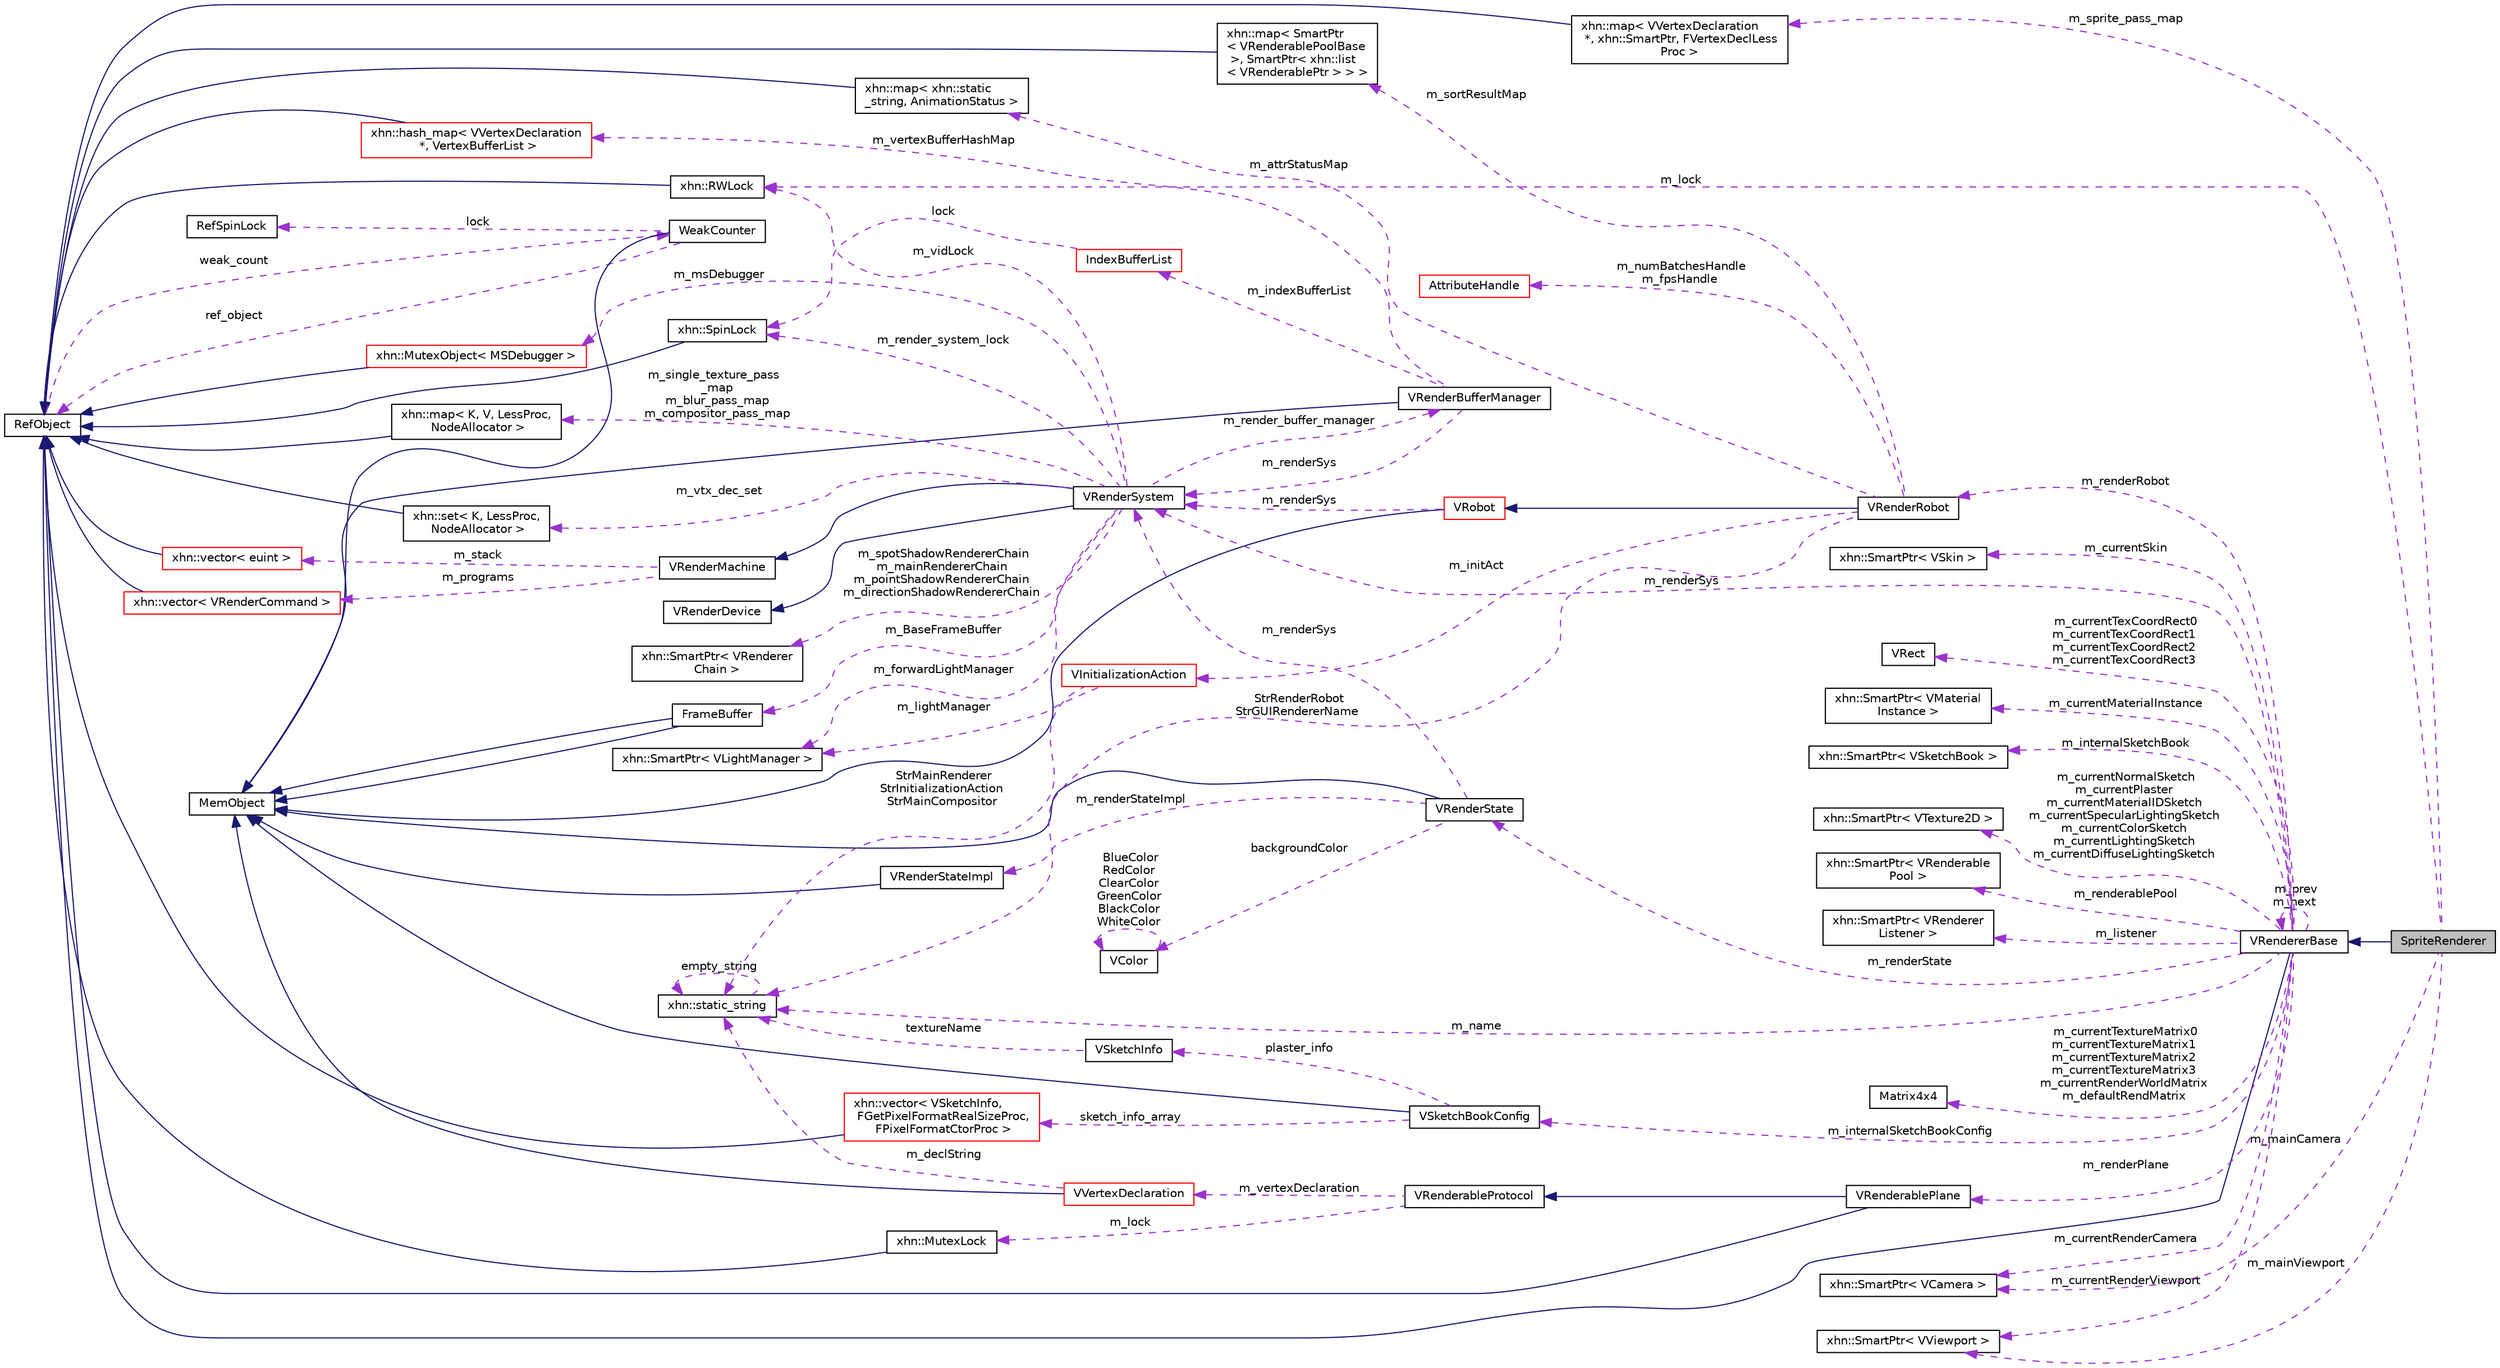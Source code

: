 digraph "SpriteRenderer"
{
  edge [fontname="Helvetica",fontsize="10",labelfontname="Helvetica",labelfontsize="10"];
  node [fontname="Helvetica",fontsize="10",shape=record];
  rankdir="LR";
  Node1 [label="SpriteRenderer",height=0.2,width=0.4,color="black", fillcolor="grey75", style="filled", fontcolor="black"];
  Node2 -> Node1 [dir="back",color="midnightblue",fontsize="10",style="solid",fontname="Helvetica"];
  Node2 [label="VRendererBase",height=0.2,width=0.4,color="black", fillcolor="white", style="filled",URL="$class_v_renderer_base.html",tooltip="VRendererBase 渲染器基类 "];
  Node3 -> Node2 [dir="back",color="midnightblue",fontsize="10",style="solid",fontname="Helvetica"];
  Node3 [label="RefObject",height=0.2,width=0.4,color="black", fillcolor="white", style="filled",URL="$class_ref_object.html"];
  Node4 -> Node3 [dir="back",color="darkorchid3",fontsize="10",style="dashed",label=" weak_count" ,fontname="Helvetica"];
  Node4 [label="WeakCounter",height=0.2,width=0.4,color="black", fillcolor="white", style="filled",URL="$class_weak_counter.html",tooltip="WeakCounter. "];
  Node5 -> Node4 [dir="back",color="midnightblue",fontsize="10",style="solid",fontname="Helvetica"];
  Node5 [label="MemObject",height=0.2,width=0.4,color="black", fillcolor="white", style="filled",URL="$class_mem_object.html"];
  Node6 -> Node4 [dir="back",color="darkorchid3",fontsize="10",style="dashed",label=" lock" ,fontname="Helvetica"];
  Node6 [label="RefSpinLock",height=0.2,width=0.4,color="black", fillcolor="white", style="filled",URL="$class_ref_spin_lock.html"];
  Node3 -> Node4 [dir="back",color="darkorchid3",fontsize="10",style="dashed",label=" ref_object" ,fontname="Helvetica"];
  Node7 -> Node2 [dir="back",color="darkorchid3",fontsize="10",style="dashed",label=" m_renderPlane" ,fontname="Helvetica"];
  Node7 [label="VRenderablePlane",height=0.2,width=0.4,color="black", fillcolor="white", style="filled",URL="$class_v_renderable_plane.html",tooltip="VRenderablePlane 片状的Renderable. "];
  Node3 -> Node7 [dir="back",color="midnightblue",fontsize="10",style="solid",fontname="Helvetica"];
  Node8 -> Node7 [dir="back",color="midnightblue",fontsize="10",style="solid",fontname="Helvetica"];
  Node8 [label="VRenderableProtocol",height=0.2,width=0.4,color="black", fillcolor="white", style="filled",URL="$class_v_renderable_protocol.html",tooltip="VRenderableProtocol Renderable 协议 "];
  Node9 -> Node8 [dir="back",color="darkorchid3",fontsize="10",style="dashed",label=" m_vertexDeclaration" ,fontname="Helvetica"];
  Node9 [label="VVertexDeclaration",height=0.2,width=0.4,color="red", fillcolor="white", style="filled",URL="$class_v_vertex_declaration.html"];
  Node5 -> Node9 [dir="back",color="midnightblue",fontsize="10",style="solid",fontname="Helvetica"];
  Node10 -> Node9 [dir="back",color="darkorchid3",fontsize="10",style="dashed",label=" m_declString" ,fontname="Helvetica"];
  Node10 [label="xhn::static_string",height=0.2,width=0.4,color="black", fillcolor="white", style="filled",URL="$classxhn_1_1static__string.html"];
  Node10 -> Node10 [dir="back",color="darkorchid3",fontsize="10",style="dashed",label=" empty_string" ,fontname="Helvetica"];
  Node11 -> Node8 [dir="back",color="darkorchid3",fontsize="10",style="dashed",label=" m_lock" ,fontname="Helvetica"];
  Node11 [label="xhn::MutexLock",height=0.2,width=0.4,color="black", fillcolor="white", style="filled",URL="$classxhn_1_1_mutex_lock.html",tooltip="MutexLock. "];
  Node3 -> Node11 [dir="back",color="midnightblue",fontsize="10",style="solid",fontname="Helvetica"];
  Node12 -> Node2 [dir="back",color="darkorchid3",fontsize="10",style="dashed",label=" m_renderSys" ,fontname="Helvetica"];
  Node12 [label="VRenderSystem",height=0.2,width=0.4,color="black", fillcolor="white", style="filled",URL="$class_v_render_system.html",tooltip="VRenderSystem 渲染系统 "];
  Node13 -> Node12 [dir="back",color="midnightblue",fontsize="10",style="solid",fontname="Helvetica"];
  Node13 [label="VRenderMachine",height=0.2,width=0.4,color="black", fillcolor="white", style="filled",URL="$class_v_render_machine.html"];
  Node14 -> Node13 [dir="back",color="darkorchid3",fontsize="10",style="dashed",label=" m_programs" ,fontname="Helvetica"];
  Node14 [label="xhn::vector\< VRenderCommand \>",height=0.2,width=0.4,color="red", fillcolor="white", style="filled",URL="$classxhn_1_1vector.html"];
  Node3 -> Node14 [dir="back",color="midnightblue",fontsize="10",style="solid",fontname="Helvetica"];
  Node15 -> Node13 [dir="back",color="darkorchid3",fontsize="10",style="dashed",label=" m_stack" ,fontname="Helvetica"];
  Node15 [label="xhn::vector\< euint \>",height=0.2,width=0.4,color="red", fillcolor="white", style="filled",URL="$classxhn_1_1vector.html"];
  Node3 -> Node15 [dir="back",color="midnightblue",fontsize="10",style="solid",fontname="Helvetica"];
  Node16 -> Node12 [dir="back",color="midnightblue",fontsize="10",style="solid",fontname="Helvetica"];
  Node16 [label="VRenderDevice",height=0.2,width=0.4,color="black", fillcolor="white", style="filled",URL="$class_v_render_device.html"];
  Node17 -> Node12 [dir="back",color="darkorchid3",fontsize="10",style="dashed",label=" m_vidLock" ,fontname="Helvetica"];
  Node17 [label="xhn::RWLock",height=0.2,width=0.4,color="black", fillcolor="white", style="filled",URL="$classxhn_1_1_r_w_lock.html",tooltip="RWLock. "];
  Node3 -> Node17 [dir="back",color="midnightblue",fontsize="10",style="solid",fontname="Helvetica"];
  Node18 -> Node12 [dir="back",color="darkorchid3",fontsize="10",style="dashed",label=" m_render_buffer_manager" ,fontname="Helvetica"];
  Node18 [label="VRenderBufferManager",height=0.2,width=0.4,color="black", fillcolor="white", style="filled",URL="$class_v_render_buffer_manager.html",tooltip="VRenderBufferManager 渲染缓冲管理器 "];
  Node5 -> Node18 [dir="back",color="midnightblue",fontsize="10",style="solid",fontname="Helvetica"];
  Node19 -> Node18 [dir="back",color="darkorchid3",fontsize="10",style="dashed",label=" m_vertexBufferHashMap" ,fontname="Helvetica"];
  Node19 [label="xhn::hash_map\< VVertexDeclaration\l *, VertexBufferList \>",height=0.2,width=0.4,color="red", fillcolor="white", style="filled",URL="$classxhn_1_1hash__map.html"];
  Node3 -> Node19 [dir="back",color="midnightblue",fontsize="10",style="solid",fontname="Helvetica"];
  Node12 -> Node18 [dir="back",color="darkorchid3",fontsize="10",style="dashed",label=" m_renderSys" ,fontname="Helvetica"];
  Node20 -> Node18 [dir="back",color="darkorchid3",fontsize="10",style="dashed",label=" m_indexBufferList" ,fontname="Helvetica"];
  Node20 [label="IndexBufferList",height=0.2,width=0.4,color="red", fillcolor="white", style="filled",URL="$struct_index_buffer_list.html"];
  Node21 -> Node20 [dir="back",color="darkorchid3",fontsize="10",style="dashed",label=" lock" ,fontname="Helvetica"];
  Node21 [label="xhn::SpinLock",height=0.2,width=0.4,color="black", fillcolor="white", style="filled",URL="$classxhn_1_1_spin_lock.html",tooltip="SpinLock. "];
  Node3 -> Node21 [dir="back",color="midnightblue",fontsize="10",style="solid",fontname="Helvetica"];
  Node22 -> Node12 [dir="back",color="darkorchid3",fontsize="10",style="dashed",label=" m_BaseFrameBuffer" ,fontname="Helvetica"];
  Node22 [label="FrameBuffer",height=0.2,width=0.4,color="black", fillcolor="white", style="filled",URL="$class_frame_buffer.html",tooltip="FrameBuffer 帧缓冲 "];
  Node5 -> Node22 [dir="back",color="midnightblue",fontsize="10",style="solid",fontname="Helvetica"];
  Node5 -> Node22 [dir="back",color="midnightblue",fontsize="10",style="solid",fontname="Helvetica"];
  Node23 -> Node12 [dir="back",color="darkorchid3",fontsize="10",style="dashed",label=" m_msDebugger" ,fontname="Helvetica"];
  Node23 [label="xhn::MutexObject\< MSDebugger \>",height=0.2,width=0.4,color="red", fillcolor="white", style="filled",URL="$classxhn_1_1_mutex_object.html"];
  Node3 -> Node23 [dir="back",color="midnightblue",fontsize="10",style="solid",fontname="Helvetica"];
  Node24 -> Node12 [dir="back",color="darkorchid3",fontsize="10",style="dashed",label=" m_single_texture_pass\l_map\nm_blur_pass_map\nm_compositor_pass_map" ,fontname="Helvetica"];
  Node24 [label="xhn::map\< K, V, LessProc,\l NodeAllocator \>",height=0.2,width=0.4,color="black", fillcolor="white", style="filled",URL="$classxhn_1_1map.html"];
  Node3 -> Node24 [dir="back",color="midnightblue",fontsize="10",style="solid",fontname="Helvetica"];
  Node25 -> Node12 [dir="back",color="darkorchid3",fontsize="10",style="dashed",label=" m_vtx_dec_set" ,fontname="Helvetica"];
  Node25 [label="xhn::set\< K, LessProc,\l NodeAllocator \>",height=0.2,width=0.4,color="black", fillcolor="white", style="filled",URL="$classxhn_1_1set.html"];
  Node3 -> Node25 [dir="back",color="midnightblue",fontsize="10",style="solid",fontname="Helvetica"];
  Node21 -> Node12 [dir="back",color="darkorchid3",fontsize="10",style="dashed",label=" m_render_system_lock" ,fontname="Helvetica"];
  Node26 -> Node12 [dir="back",color="darkorchid3",fontsize="10",style="dashed",label=" m_spotShadowRendererChain\nm_mainRendererChain\nm_pointShadowRendererChain\nm_directionShadowRendererChain" ,fontname="Helvetica"];
  Node26 [label="xhn::SmartPtr\< VRenderer\lChain \>",height=0.2,width=0.4,color="black", fillcolor="white", style="filled",URL="$classxhn_1_1_smart_ptr.html"];
  Node27 -> Node12 [dir="back",color="darkorchid3",fontsize="10",style="dashed",label=" m_forwardLightManager" ,fontname="Helvetica"];
  Node27 [label="xhn::SmartPtr\< VLightManager \>",height=0.2,width=0.4,color="black", fillcolor="white", style="filled",URL="$classxhn_1_1_smart_ptr.html"];
  Node28 -> Node2 [dir="back",color="darkorchid3",fontsize="10",style="dashed",label=" m_currentSkin" ,fontname="Helvetica"];
  Node28 [label="xhn::SmartPtr\< VSkin \>",height=0.2,width=0.4,color="black", fillcolor="white", style="filled",URL="$classxhn_1_1_smart_ptr.html"];
  Node29 -> Node2 [dir="back",color="darkorchid3",fontsize="10",style="dashed",label=" m_currentTexCoordRect0\nm_currentTexCoordRect1\nm_currentTexCoordRect2\nm_currentTexCoordRect3" ,fontname="Helvetica"];
  Node29 [label="VRect",height=0.2,width=0.4,color="black", fillcolor="white", style="filled",URL="$class_v_rect.html"];
  Node2 -> Node2 [dir="back",color="darkorchid3",fontsize="10",style="dashed",label=" m_prev\nm_next" ,fontname="Helvetica"];
  Node30 -> Node2 [dir="back",color="darkorchid3",fontsize="10",style="dashed",label=" m_internalSketchBookConfig" ,fontname="Helvetica"];
  Node30 [label="VSketchBookConfig",height=0.2,width=0.4,color="black", fillcolor="white", style="filled",URL="$struct_v_sketch_book_config.html"];
  Node5 -> Node30 [dir="back",color="midnightblue",fontsize="10",style="solid",fontname="Helvetica"];
  Node31 -> Node30 [dir="back",color="darkorchid3",fontsize="10",style="dashed",label=" plaster_info" ,fontname="Helvetica"];
  Node31 [label="VSketchInfo",height=0.2,width=0.4,color="black", fillcolor="white", style="filled",URL="$struct_v_sketch_info.html",tooltip="VSketchInfo. "];
  Node10 -> Node31 [dir="back",color="darkorchid3",fontsize="10",style="dashed",label=" textureName" ,fontname="Helvetica"];
  Node32 -> Node30 [dir="back",color="darkorchid3",fontsize="10",style="dashed",label=" sketch_info_array" ,fontname="Helvetica"];
  Node32 [label="xhn::vector\< VSketchInfo,\l FGetPixelFormatRealSizeProc,\l FPixelFormatCtorProc \>",height=0.2,width=0.4,color="red", fillcolor="white", style="filled",URL="$classxhn_1_1vector.html"];
  Node3 -> Node32 [dir="back",color="midnightblue",fontsize="10",style="solid",fontname="Helvetica"];
  Node33 -> Node2 [dir="back",color="darkorchid3",fontsize="10",style="dashed",label=" m_currentRenderViewport" ,fontname="Helvetica"];
  Node33 [label="xhn::SmartPtr\< VViewport \>",height=0.2,width=0.4,color="black", fillcolor="white", style="filled",URL="$classxhn_1_1_smart_ptr.html"];
  Node34 -> Node2 [dir="back",color="darkorchid3",fontsize="10",style="dashed",label=" m_currentMaterialInstance" ,fontname="Helvetica"];
  Node34 [label="xhn::SmartPtr\< VMaterial\lInstance \>",height=0.2,width=0.4,color="black", fillcolor="white", style="filled",URL="$classxhn_1_1_smart_ptr.html"];
  Node35 -> Node2 [dir="back",color="darkorchid3",fontsize="10",style="dashed",label=" m_internalSketchBook" ,fontname="Helvetica"];
  Node35 [label="xhn::SmartPtr\< VSketchBook \>",height=0.2,width=0.4,color="black", fillcolor="white", style="filled",URL="$classxhn_1_1_smart_ptr.html"];
  Node36 -> Node2 [dir="back",color="darkorchid3",fontsize="10",style="dashed",label=" m_renderState" ,fontname="Helvetica"];
  Node36 [label="VRenderState",height=0.2,width=0.4,color="black", fillcolor="white", style="filled",URL="$class_v_render_state.html",tooltip="VRenderState 渲染状态 "];
  Node5 -> Node36 [dir="back",color="midnightblue",fontsize="10",style="solid",fontname="Helvetica"];
  Node12 -> Node36 [dir="back",color="darkorchid3",fontsize="10",style="dashed",label=" m_renderSys" ,fontname="Helvetica"];
  Node37 -> Node36 [dir="back",color="darkorchid3",fontsize="10",style="dashed",label=" m_renderStateImpl" ,fontname="Helvetica"];
  Node37 [label="VRenderStateImpl",height=0.2,width=0.4,color="black", fillcolor="white", style="filled",URL="$class_v_render_state_impl.html"];
  Node5 -> Node37 [dir="back",color="midnightblue",fontsize="10",style="solid",fontname="Helvetica"];
  Node38 -> Node36 [dir="back",color="darkorchid3",fontsize="10",style="dashed",label=" backgroundColor" ,fontname="Helvetica"];
  Node38 [label="VColor",height=0.2,width=0.4,color="black", fillcolor="white", style="filled",URL="$class_v_color.html"];
  Node38 -> Node38 [dir="back",color="darkorchid3",fontsize="10",style="dashed",label=" BlueColor\nRedColor\nClearColor\nGreenColor\nBlackColor\nWhiteColor" ,fontname="Helvetica"];
  Node39 -> Node2 [dir="back",color="darkorchid3",fontsize="10",style="dashed",label=" m_currentNormalSketch\nm_currentPlaster\nm_currentMaterialIDSketch\nm_currentSpecularLightingSketch\nm_currentColorSketch\nm_currentLightingSketch\nm_currentDiffuseLightingSketch" ,fontname="Helvetica"];
  Node39 [label="xhn::SmartPtr\< VTexture2D \>",height=0.2,width=0.4,color="black", fillcolor="white", style="filled",URL="$classxhn_1_1_smart_ptr.html"];
  Node40 -> Node2 [dir="back",color="darkorchid3",fontsize="10",style="dashed",label=" m_renderablePool" ,fontname="Helvetica"];
  Node40 [label="xhn::SmartPtr\< VRenderable\lPool \>",height=0.2,width=0.4,color="black", fillcolor="white", style="filled",URL="$classxhn_1_1_smart_ptr.html"];
  Node41 -> Node2 [dir="back",color="darkorchid3",fontsize="10",style="dashed",label=" m_renderRobot" ,fontname="Helvetica"];
  Node41 [label="VRenderRobot",height=0.2,width=0.4,color="black", fillcolor="white", style="filled",URL="$class_v_render_robot.html",tooltip="VRenderRobot 渲染机器人 "];
  Node42 -> Node41 [dir="back",color="midnightblue",fontsize="10",style="solid",fontname="Helvetica"];
  Node42 [label="VRobot",height=0.2,width=0.4,color="red", fillcolor="white", style="filled",URL="$class_v_robot.html",tooltip="VRobot 机器人 "];
  Node5 -> Node42 [dir="back",color="midnightblue",fontsize="10",style="solid",fontname="Helvetica"];
  Node12 -> Node42 [dir="back",color="darkorchid3",fontsize="10",style="dashed",label=" m_renderSys" ,fontname="Helvetica"];
  Node43 -> Node41 [dir="back",color="darkorchid3",fontsize="10",style="dashed",label=" m_initAct" ,fontname="Helvetica"];
  Node43 [label="VInitializationAction",height=0.2,width=0.4,color="red", fillcolor="white", style="filled",URL="$class_v_initialization_action.html",tooltip="VInitializationAction 渲染引擎初始化动作 "];
  Node10 -> Node43 [dir="back",color="darkorchid3",fontsize="10",style="dashed",label=" StrMainRenderer\nStrInitializationAction\nStrMainCompositor" ,fontname="Helvetica"];
  Node27 -> Node43 [dir="back",color="darkorchid3",fontsize="10",style="dashed",label=" m_lightManager" ,fontname="Helvetica"];
  Node44 -> Node41 [dir="back",color="darkorchid3",fontsize="10",style="dashed",label=" m_attrStatusMap" ,fontname="Helvetica"];
  Node44 [label="xhn::map\< xhn::static\l_string, AnimationStatus \>",height=0.2,width=0.4,color="black", fillcolor="white", style="filled",URL="$classxhn_1_1map.html"];
  Node3 -> Node44 [dir="back",color="midnightblue",fontsize="10",style="solid",fontname="Helvetica"];
  Node45 -> Node41 [dir="back",color="darkorchid3",fontsize="10",style="dashed",label=" m_numBatchesHandle\nm_fpsHandle" ,fontname="Helvetica"];
  Node45 [label="AttributeHandle",height=0.2,width=0.4,color="red", fillcolor="white", style="filled",URL="$class_attribute_handle.html"];
  Node46 -> Node41 [dir="back",color="darkorchid3",fontsize="10",style="dashed",label=" m_sortResultMap" ,fontname="Helvetica"];
  Node46 [label="xhn::map\< SmartPtr\l\< VRenderablePoolBase\l \>, SmartPtr\< xhn::list\l\< VRenderablePtr \> \> \>",height=0.2,width=0.4,color="black", fillcolor="white", style="filled",URL="$classxhn_1_1map.html"];
  Node3 -> Node46 [dir="back",color="midnightblue",fontsize="10",style="solid",fontname="Helvetica"];
  Node10 -> Node41 [dir="back",color="darkorchid3",fontsize="10",style="dashed",label=" StrRenderRobot\nStrGUIRendererName" ,fontname="Helvetica"];
  Node47 -> Node2 [dir="back",color="darkorchid3",fontsize="10",style="dashed",label=" m_listener" ,fontname="Helvetica"];
  Node47 [label="xhn::SmartPtr\< VRenderer\lListener \>",height=0.2,width=0.4,color="black", fillcolor="white", style="filled",URL="$classxhn_1_1_smart_ptr.html"];
  Node48 -> Node2 [dir="back",color="darkorchid3",fontsize="10",style="dashed",label=" m_currentRenderCamera" ,fontname="Helvetica"];
  Node48 [label="xhn::SmartPtr\< VCamera \>",height=0.2,width=0.4,color="black", fillcolor="white", style="filled",URL="$classxhn_1_1_smart_ptr.html"];
  Node49 -> Node2 [dir="back",color="darkorchid3",fontsize="10",style="dashed",label=" m_currentTextureMatrix0\nm_currentTextureMatrix1\nm_currentTextureMatrix2\nm_currentTextureMatrix3\nm_currentRenderWorldMatrix\nm_defaultRendMatrix" ,fontname="Helvetica"];
  Node49 [label="Matrix4x4",height=0.2,width=0.4,color="black", fillcolor="white", style="filled",URL="$struct_matrix4x4.html"];
  Node10 -> Node2 [dir="back",color="darkorchid3",fontsize="10",style="dashed",label=" m_name" ,fontname="Helvetica"];
  Node17 -> Node1 [dir="back",color="darkorchid3",fontsize="10",style="dashed",label=" m_lock" ,fontname="Helvetica"];
  Node50 -> Node1 [dir="back",color="darkorchid3",fontsize="10",style="dashed",label=" m_sprite_pass_map" ,fontname="Helvetica"];
  Node50 [label="xhn::map\< VVertexDeclaration\l *, xhn::SmartPtr, FVertexDeclLess\lProc \>",height=0.2,width=0.4,color="black", fillcolor="white", style="filled",URL="$classxhn_1_1map.html"];
  Node3 -> Node50 [dir="back",color="midnightblue",fontsize="10",style="solid",fontname="Helvetica"];
  Node33 -> Node1 [dir="back",color="darkorchid3",fontsize="10",style="dashed",label=" m_mainViewport" ,fontname="Helvetica"];
  Node48 -> Node1 [dir="back",color="darkorchid3",fontsize="10",style="dashed",label=" m_mainCamera" ,fontname="Helvetica"];
}
